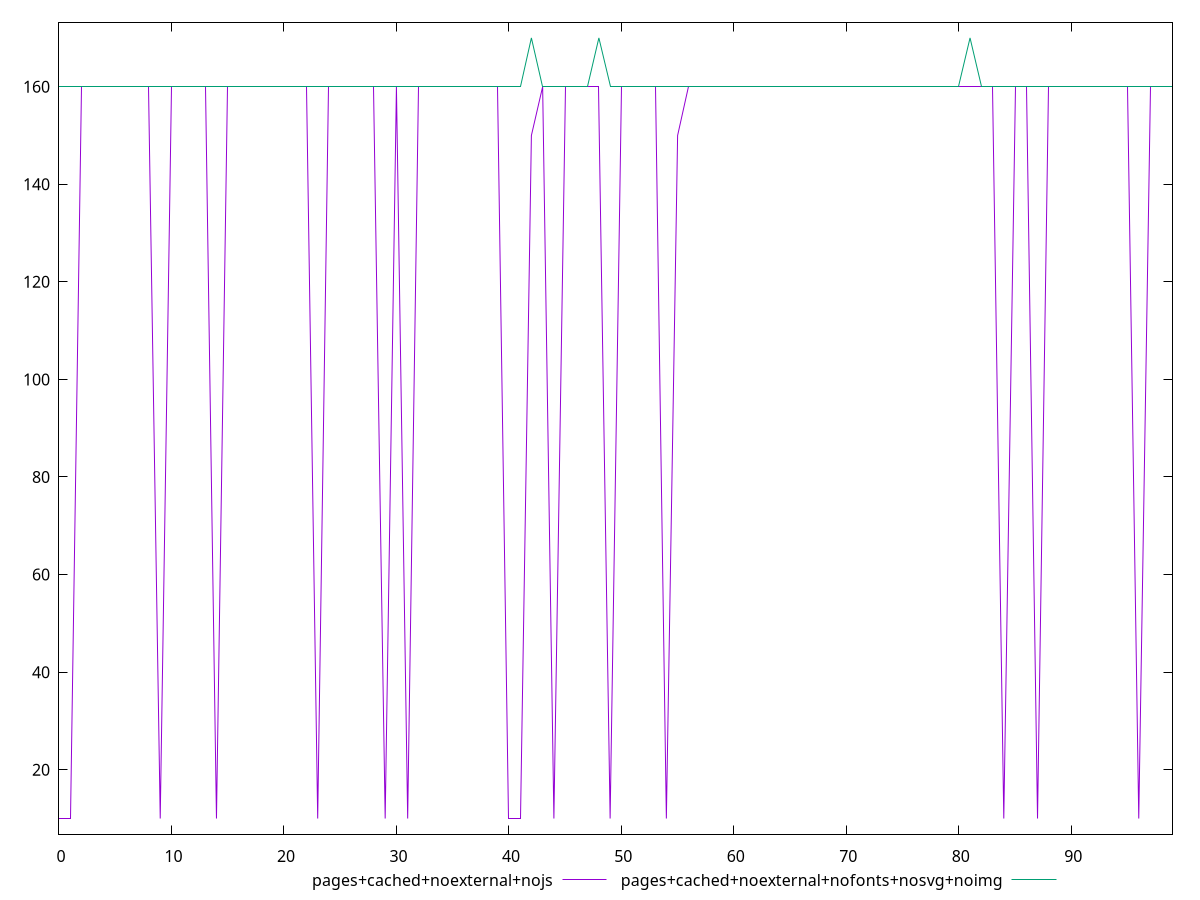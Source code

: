 reset

$pagesCachedNoexternalNojs <<EOF
0 10
1 10
2 160
3 160
4 160
5 160
6 160
7 160
8 160
9 10
10 160
11 160
12 160
13 160
14 10
15 160
16 160
17 160
18 160
19 160
20 160
21 160
22 160
23 10
24 160
25 160
26 160
27 160
28 160
29 10
30 160
31 10
32 160
33 160
34 160
35 160
36 160
37 160
38 160
39 160
40 10
41 10
42 150
43 160
44 10
45 160
46 160
47 160
48 160
49 10
50 160
51 160
52 160
53 160
54 10
55 150
56 160
57 160
58 160
59 160
60 160
61 160
62 160
63 160
64 160
65 160
66 160
67 160
68 160
69 160
70 160
71 160
72 160
73 160
74 160
75 160
76 160
77 160
78 160
79 160
80 160
81 160
82 160
83 160
84 10
85 160
86 160
87 10
88 160
89 160
90 160
91 160
92 160
93 160
94 160
95 160
96 10
97 160
98 160
99 160
EOF

$pagesCachedNoexternalNofontsNosvgNoimg <<EOF
0 160
1 160
2 160
3 160
4 160
5 160
6 160
7 160
8 160
9 160
10 160
11 160
12 160
13 160
14 160
15 160
16 160
17 160
18 160
19 160
20 160
21 160
22 160
23 160
24 160
25 160
26 160
27 160
28 160
29 160
30 160
31 160
32 160
33 160
34 160
35 160
36 160
37 160
38 160
39 160
40 160
41 160
42 170
43 160
44 160
45 160
46 160
47 160
48 170
49 160
50 160
51 160
52 160
53 160
54 160
55 160
56 160
57 160
58 160
59 160
60 160
61 160
62 160
63 160
64 160
65 160
66 160
67 160
68 160
69 160
70 160
71 160
72 160
73 160
74 160
75 160
76 160
77 160
78 160
79 160
80 160
81 170
82 160
83 160
84 160
85 160
86 160
87 160
88 160
89 160
90 160
91 160
92 160
93 160
94 160
95 160
96 160
97 160
98 160
99 160
EOF

set key outside below
set xrange [0:99]
set yrange [6.8:173.2]
set trange [6.8:173.2]
set terminal svg size 640, 520 enhanced background rgb 'white'
set output "reprap/uses-http2/comparison/line/10_vs_11.svg"

plot $pagesCachedNoexternalNojs title "pages+cached+noexternal+nojs" with line, \
     $pagesCachedNoexternalNofontsNosvgNoimg title "pages+cached+noexternal+nofonts+nosvg+noimg" with line

reset
